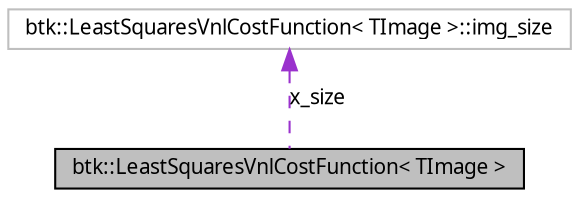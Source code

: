 digraph G
{
  edge [fontname="FreeSans.ttf",fontsize="10",labelfontname="FreeSans.ttf",labelfontsize="10"];
  node [fontname="FreeSans.ttf",fontsize="10",shape=record];
  Node1 [label="btk::LeastSquaresVnlCostFunction\< TImage \>",height=0.2,width=0.4,color="black", fillcolor="grey75", style="filled" fontcolor="black"];
  Node2 -> Node1 [dir=back,color="darkorchid3",fontsize="10",style="dashed",label="x_size",fontname="FreeSans.ttf"];
  Node2 [label="btk::LeastSquaresVnlCostFunction\< TImage \>::img_size",height=0.2,width=0.4,color="grey75", fillcolor="white", style="filled"];
}
